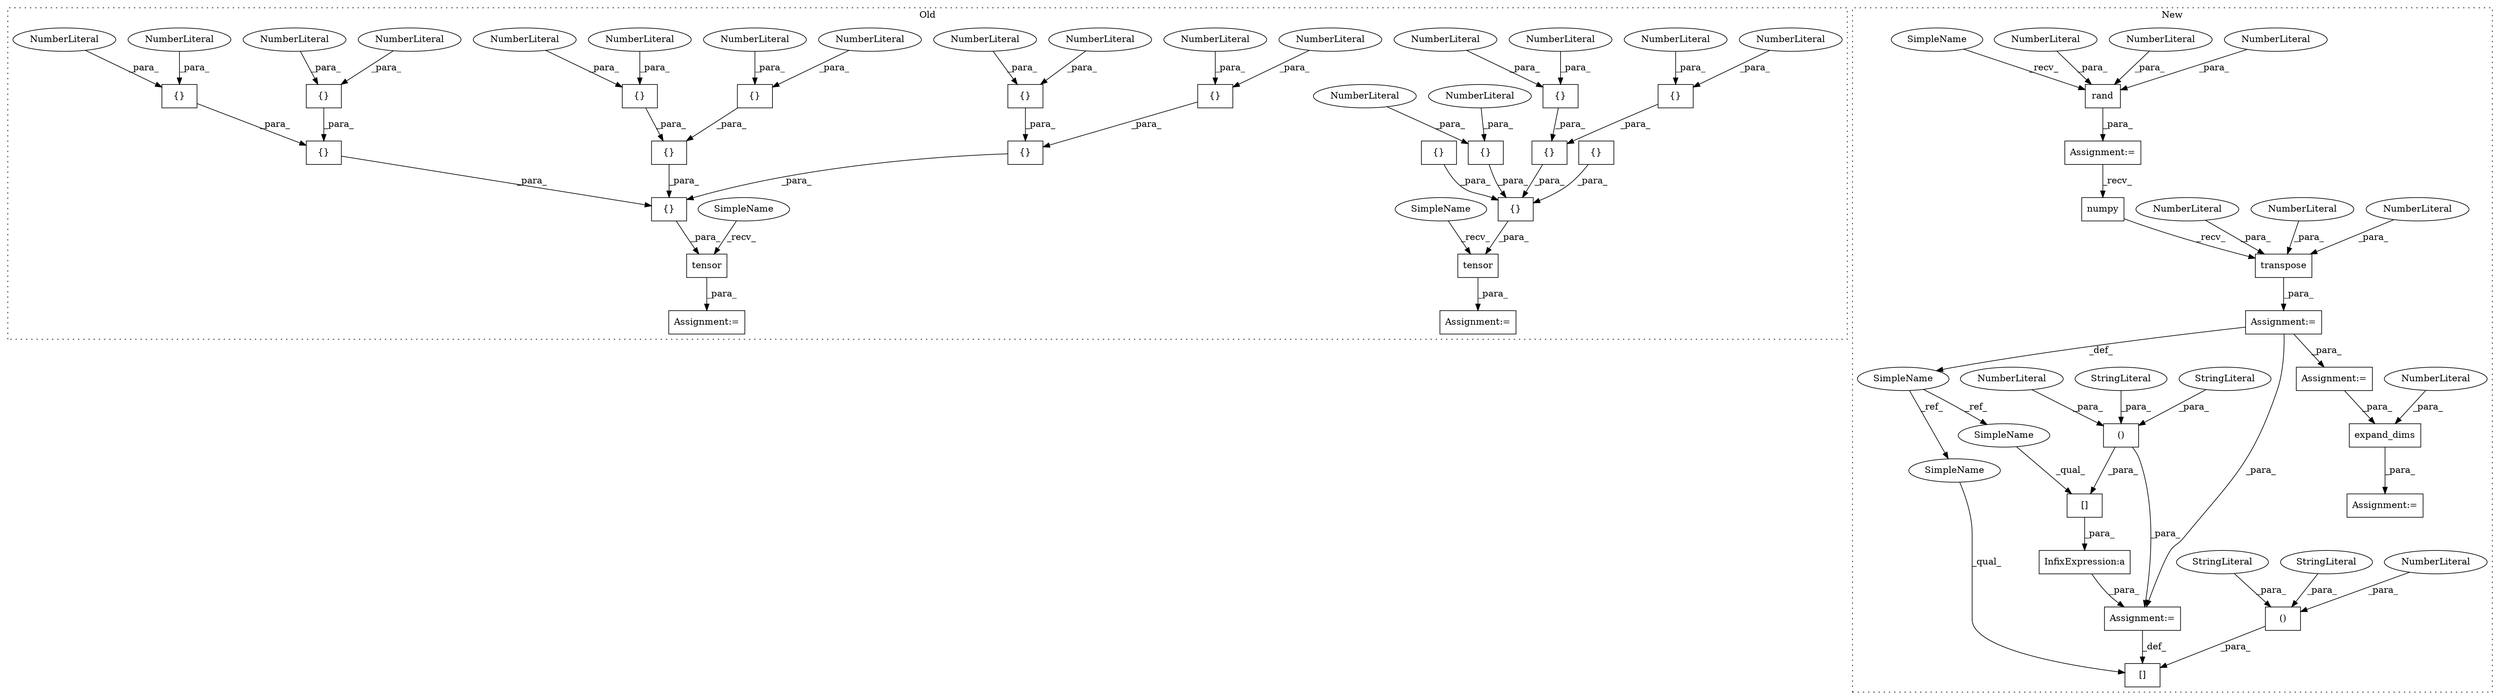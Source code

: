 digraph G {
subgraph cluster0 {
1 [label="tensor" a="32" s="3936,4064" l="7,1" shape="box"];
5 [label="{}" a="4" s="3997,4011" l="1,1" shape="box"];
9 [label="NumberLiteral" a="34" s="4005" l="6" shape="ellipse"];
10 [label="NumberLiteral" a="34" s="3998" l="6" shape="ellipse"];
11 [label="{}" a="4" s="3996,4028" l="1,1" shape="box"];
25 [label="tensor" a="32" s="3821,3918" l="7,1" shape="box"];
26 [label="{}" a="4" s="3958,4063" l="1,1" shape="box"];
28 [label="Assignment:=" a="7" s="3814" l="1" shape="box"];
29 [label="{}" a="4" s="4013,4027" l="1,1" shape="box"];
30 [label="NumberLiteral" a="34" s="4021" l="6" shape="ellipse"];
31 [label="{}" a="4" s="3883,3893" l="1,1" shape="box"];
32 [label="NumberLiteral" a="34" s="3884" l="4" shape="ellipse"];
33 [label="{}" a="4" s="3871,3881" l="1,1" shape="box"];
34 [label="NumberLiteral" a="34" s="3889" l="4" shape="ellipse"];
35 [label="{}" a="4" s="3960,3975" l="1,1" shape="box"];
36 [label="NumberLiteral" a="34" s="4014" l="6" shape="ellipse"];
37 [label="{}" a="4" s="3897,3905" l="1,1" shape="box"];
38 [label="NumberLiteral" a="34" s="3898" l="3" shape="ellipse"];
39 [label="{}" a="4" s="3844,3868" l="1,1" shape="box"];
40 [label="NumberLiteral" a="34" s="3872" l="4" shape="ellipse"];
41 [label="{}" a="4" s="3907,3915" l="1,1" shape="box"];
42 [label="NumberLiteral" a="34" s="3877" l="4" shape="ellipse"];
43 [label="{}" a="4" s="3959,3994" l="1,1" shape="box"];
44 [label="NumberLiteral" a="34" s="3968" l="7" shape="ellipse"];
45 [label="{}" a="4" s="3977,3993" l="1,1" shape="box"];
46 [label="NumberLiteral" a="34" s="3978" l="7" shape="ellipse"];
47 [label="{}" a="4" s="3843,3917" l="1,1" shape="box"];
48 [label="NumberLiteral" a="34" s="3902" l="3" shape="ellipse"];
49 [label="{}" a="4" s="3870,3894" l="1,1" shape="box"];
50 [label="NumberLiteral" a="34" s="3961" l="6" shape="ellipse"];
51 [label="{}" a="4" s="4030,4062" l="1,1" shape="box"];
52 [label="NumberLiteral" a="34" s="3986" l="7" shape="ellipse"];
53 [label="{}" a="4" s="4047,4061" l="1,1" shape="box"];
54 [label="NumberLiteral" a="34" s="4055" l="6" shape="ellipse"];
55 [label="{}" a="4" s="4031,4045" l="1,1" shape="box"];
56 [label="NumberLiteral" a="34" s="4039" l="6" shape="ellipse"];
57 [label="NumberLiteral" a="34" s="4048" l="6" shape="ellipse"];
58 [label="NumberLiteral" a="34" s="4032" l="6" shape="ellipse"];
63 [label="Assignment:=" a="7" s="3929" l="1" shape="box"];
68 [label="SimpleName" a="42" s="3815" l="5" shape="ellipse"];
69 [label="SimpleName" a="42" s="3930" l="5" shape="ellipse"];
label = "Old";
style="dotted";
}
subgraph cluster1 {
2 [label="numpy" a="32" s="5423" l="7" shape="box"];
3 [label="InfixExpression:a" a="27" s="5539" l="3" shape="box"];
4 [label="()" a="106" s="5555" l="59" shape="box"];
6 [label="rand" a="32" s="5393,5403" l="5,1" shape="box"];
7 [label="[]" a="2" s="5542,5614" l="13,2" shape="box"];
8 [label="NumberLiteral" a="34" s="5555" l="1" shape="ellipse"];
12 [label="[]" a="2" s="5460,5532" l="13,2" shape="box"];
13 [label="()" a="106" s="5473" l="59" shape="box"];
14 [label="NumberLiteral" a="34" s="5398" l="1" shape="ellipse"];
15 [label="NumberLiteral" a="34" s="5473" l="1" shape="ellipse"];
16 [label="NumberLiteral" a="34" s="5400" l="1" shape="ellipse"];
17 [label="NumberLiteral" a="34" s="5402" l="1" shape="ellipse"];
18 [label="expand_dims" a="32" s="5828,5850" l="12,1" shape="box"];
19 [label="NumberLiteral" a="34" s="5849" l="1" shape="ellipse"];
20 [label="SimpleName" a="42" s="5410" l="7" shape="ellipse"];
21 [label="transpose" a="32" s="5431,5446" l="10,1" shape="box"];
22 [label="NumberLiteral" a="34" s="5441" l="1" shape="ellipse"];
23 [label="NumberLiteral" a="34" s="5443" l="1" shape="ellipse"];
24 [label="NumberLiteral" a="34" s="5445" l="1" shape="ellipse"];
27 [label="Assignment:=" a="7" s="5821" l="1" shape="box"];
59 [label="Assignment:=" a="7" s="5685" l="1" shape="box"];
60 [label="Assignment:=" a="7" s="5417" l="1" shape="box"];
61 [label="StringLiteral" a="45" s="5598" l="16" shape="ellipse"];
62 [label="Assignment:=" a="7" s="5534" l="1" shape="box"];
64 [label="Assignment:=" a="7" s="5386" l="1" shape="box"];
65 [label="StringLiteral" a="45" s="5487" l="16" shape="ellipse"];
66 [label="StringLiteral" a="45" s="5569" l="16" shape="ellipse"];
67 [label="StringLiteral" a="45" s="5516" l="16" shape="ellipse"];
70 [label="SimpleName" a="42" s="5542" l="7" shape="ellipse"];
71 [label="SimpleName" a="42" s="5460" l="7" shape="ellipse"];
72 [label="SimpleName" a="42" s="5387" l="5" shape="ellipse"];
label = "New";
style="dotted";
}
1 -> 63 [label="_para_"];
2 -> 21 [label="_recv_"];
3 -> 62 [label="_para_"];
4 -> 7 [label="_para_"];
4 -> 62 [label="_para_"];
5 -> 11 [label="_para_"];
6 -> 64 [label="_para_"];
7 -> 3 [label="_para_"];
8 -> 4 [label="_para_"];
9 -> 5 [label="_para_"];
10 -> 5 [label="_para_"];
11 -> 26 [label="_para_"];
13 -> 12 [label="_para_"];
14 -> 6 [label="_para_"];
15 -> 13 [label="_para_"];
16 -> 6 [label="_para_"];
17 -> 6 [label="_para_"];
18 -> 27 [label="_para_"];
19 -> 18 [label="_para_"];
20 -> 70 [label="_ref_"];
20 -> 71 [label="_ref_"];
21 -> 60 [label="_para_"];
22 -> 21 [label="_para_"];
23 -> 21 [label="_para_"];
24 -> 21 [label="_para_"];
25 -> 28 [label="_para_"];
26 -> 1 [label="_para_"];
29 -> 11 [label="_para_"];
30 -> 29 [label="_para_"];
31 -> 49 [label="_para_"];
32 -> 31 [label="_para_"];
33 -> 49 [label="_para_"];
34 -> 31 [label="_para_"];
35 -> 43 [label="_para_"];
36 -> 29 [label="_para_"];
37 -> 47 [label="_para_"];
38 -> 37 [label="_para_"];
39 -> 47 [label="_para_"];
40 -> 33 [label="_para_"];
41 -> 47 [label="_para_"];
42 -> 33 [label="_para_"];
43 -> 26 [label="_para_"];
44 -> 35 [label="_para_"];
45 -> 43 [label="_para_"];
46 -> 45 [label="_para_"];
47 -> 25 [label="_para_"];
48 -> 37 [label="_para_"];
49 -> 47 [label="_para_"];
50 -> 35 [label="_para_"];
51 -> 26 [label="_para_"];
52 -> 45 [label="_para_"];
53 -> 51 [label="_para_"];
54 -> 53 [label="_para_"];
55 -> 51 [label="_para_"];
56 -> 55 [label="_para_"];
57 -> 53 [label="_para_"];
58 -> 55 [label="_para_"];
59 -> 18 [label="_para_"];
60 -> 20 [label="_def_"];
60 -> 62 [label="_para_"];
60 -> 59 [label="_para_"];
61 -> 4 [label="_para_"];
62 -> 12 [label="_def_"];
64 -> 2 [label="_recv_"];
65 -> 13 [label="_para_"];
66 -> 4 [label="_para_"];
67 -> 13 [label="_para_"];
68 -> 25 [label="_recv_"];
69 -> 1 [label="_recv_"];
70 -> 7 [label="_qual_"];
71 -> 12 [label="_qual_"];
72 -> 6 [label="_recv_"];
}